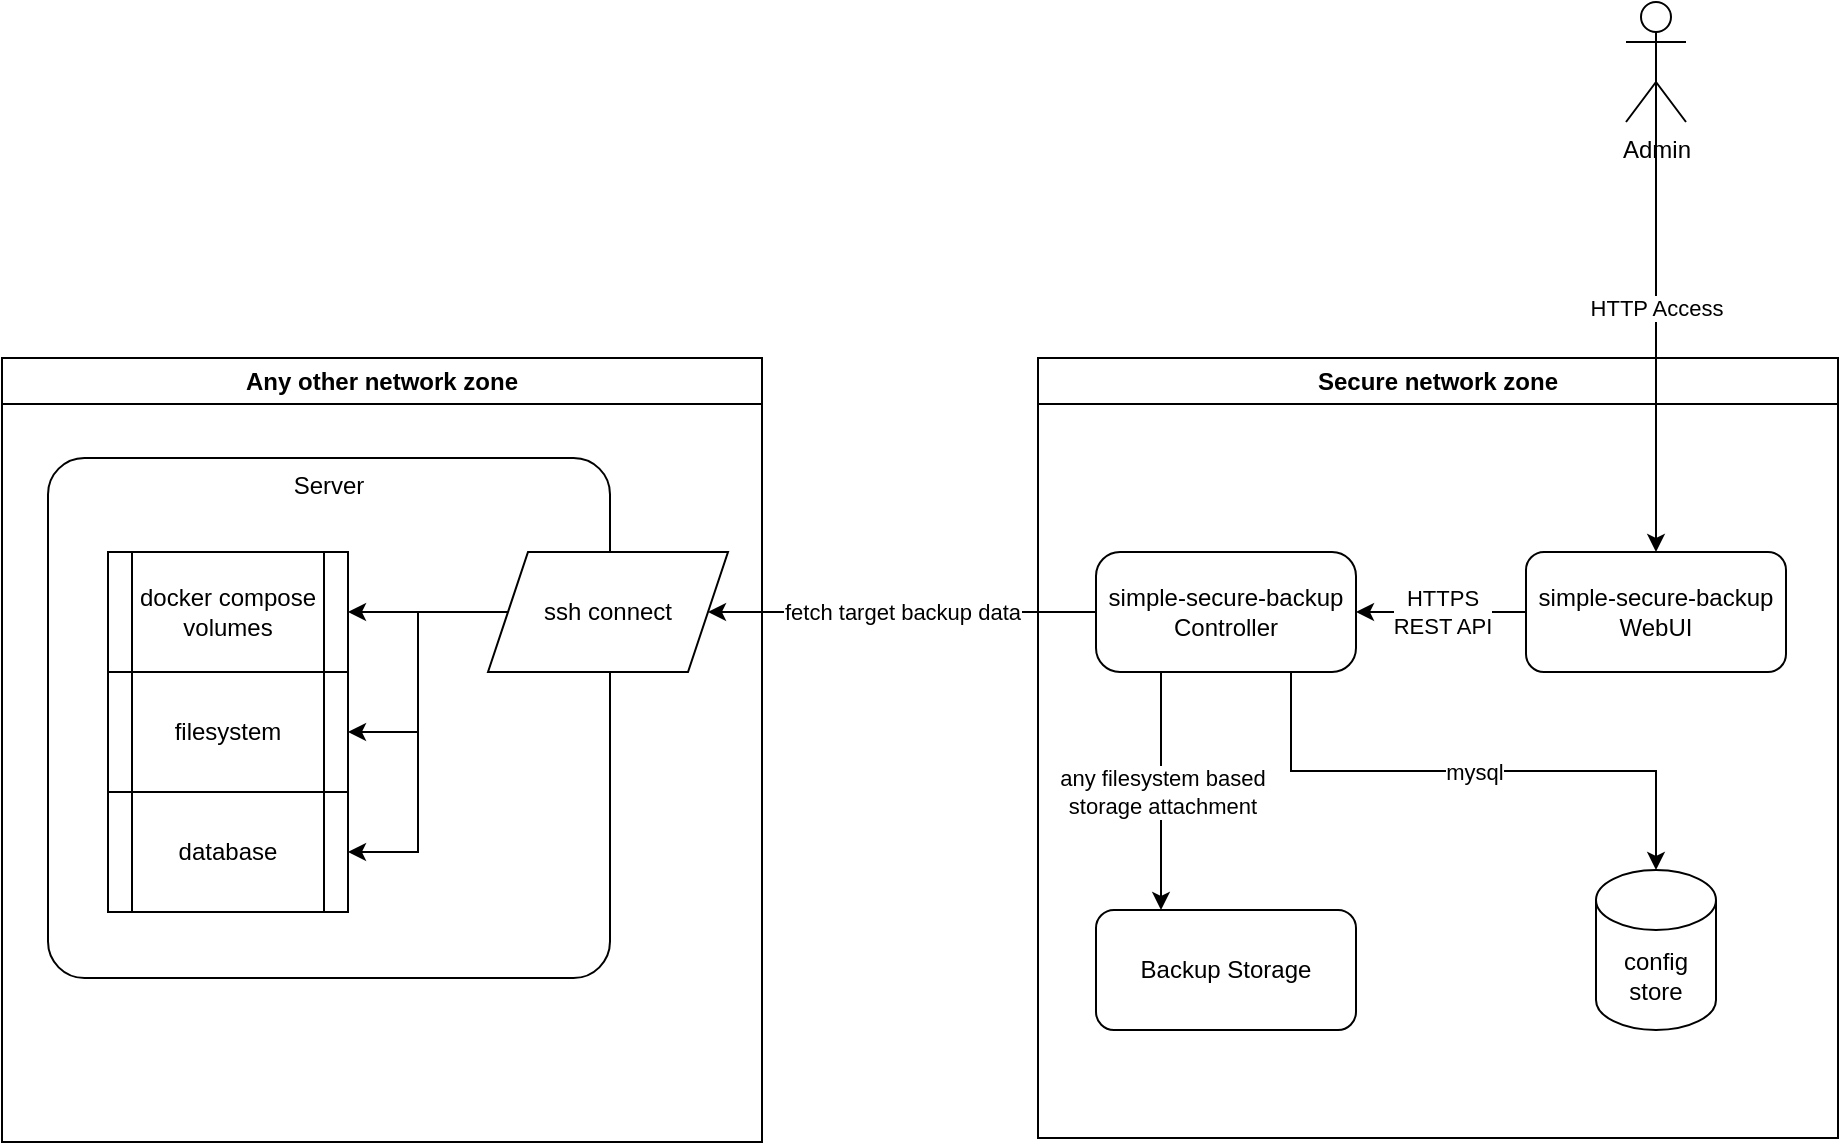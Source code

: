 <mxfile version="21.7.1" type="github">
  <diagram name="Seite-1" id="i9KQZ9D_89Ocbi1L_LJ9">
    <mxGraphModel dx="2261" dy="719" grid="1" gridSize="10" guides="1" tooltips="1" connect="1" arrows="1" fold="1" page="1" pageScale="1" pageWidth="827" pageHeight="1169" math="0" shadow="0">
      <root>
        <mxCell id="0" />
        <mxCell id="1" parent="0" />
        <mxCell id="nM1pig36FVvHw8UYPWbk-1" value="Secure network zone" style="swimlane;whiteSpace=wrap;html=1;" parent="1" vertex="1">
          <mxGeometry x="-262" y="248" width="400" height="390" as="geometry" />
        </mxCell>
        <mxCell id="nM1pig36FVvHw8UYPWbk-29" value="mysql" style="edgeStyle=orthogonalEdgeStyle;rounded=0;orthogonalLoop=1;jettySize=auto;html=1;exitX=0.75;exitY=1;exitDx=0;exitDy=0;" parent="nM1pig36FVvHw8UYPWbk-1" source="nM1pig36FVvHw8UYPWbk-2" target="nM1pig36FVvHw8UYPWbk-28" edge="1">
          <mxGeometry relative="1" as="geometry" />
        </mxCell>
        <mxCell id="nM1pig36FVvHw8UYPWbk-2" value="simple-secure-backup Controller" style="rounded=1;whiteSpace=wrap;html=1;arcSize=20;" parent="nM1pig36FVvHw8UYPWbk-1" vertex="1">
          <mxGeometry x="29" y="97" width="130" height="60" as="geometry" />
        </mxCell>
        <mxCell id="nM1pig36FVvHw8UYPWbk-3" value="Backup Storage" style="rounded=1;whiteSpace=wrap;html=1;rotation=0;" parent="nM1pig36FVvHw8UYPWbk-1" vertex="1">
          <mxGeometry x="29" y="276" width="130" height="60" as="geometry" />
        </mxCell>
        <mxCell id="nM1pig36FVvHw8UYPWbk-4" value="&lt;div&gt;any filesystem based&lt;/div&gt;&lt;div&gt;storage attachment&lt;br&gt;&lt;/div&gt;" style="endArrow=classic;html=1;rounded=0;entryX=0.25;entryY=0;entryDx=0;entryDy=0;exitX=0.25;exitY=1;exitDx=0;exitDy=0;" parent="nM1pig36FVvHw8UYPWbk-1" source="nM1pig36FVvHw8UYPWbk-2" target="nM1pig36FVvHw8UYPWbk-3" edge="1">
          <mxGeometry width="50" height="50" relative="1" as="geometry">
            <mxPoint x="-141" y="257" as="sourcePoint" />
            <mxPoint x="-91" y="207" as="targetPoint" />
          </mxGeometry>
        </mxCell>
        <mxCell id="nM1pig36FVvHw8UYPWbk-7" value="&lt;div&gt;HTTPS&lt;/div&gt;&lt;div&gt;REST API&lt;br&gt;&lt;/div&gt;" style="edgeStyle=orthogonalEdgeStyle;rounded=0;orthogonalLoop=1;jettySize=auto;html=1;exitX=0;exitY=0.5;exitDx=0;exitDy=0;entryX=1;entryY=0.5;entryDx=0;entryDy=0;" parent="nM1pig36FVvHw8UYPWbk-1" source="nM1pig36FVvHw8UYPWbk-5" target="nM1pig36FVvHw8UYPWbk-2" edge="1">
          <mxGeometry relative="1" as="geometry" />
        </mxCell>
        <mxCell id="nM1pig36FVvHw8UYPWbk-5" value="&lt;div&gt;simple-secure-backup&lt;/div&gt;&lt;div&gt;WebUI&lt;br&gt;&lt;/div&gt;" style="rounded=1;whiteSpace=wrap;html=1;" parent="nM1pig36FVvHw8UYPWbk-1" vertex="1">
          <mxGeometry x="244" y="97" width="130" height="60" as="geometry" />
        </mxCell>
        <mxCell id="nM1pig36FVvHw8UYPWbk-28" value="&lt;div&gt;config&lt;/div&gt;&lt;div&gt;store&lt;br&gt;&lt;/div&gt;" style="shape=cylinder3;whiteSpace=wrap;html=1;boundedLbl=1;backgroundOutline=1;size=15;" parent="nM1pig36FVvHw8UYPWbk-1" vertex="1">
          <mxGeometry x="279" y="256" width="60" height="80" as="geometry" />
        </mxCell>
        <mxCell id="nM1pig36FVvHw8UYPWbk-9" value="HTTP Access" style="edgeStyle=orthogonalEdgeStyle;rounded=0;orthogonalLoop=1;jettySize=auto;html=1;exitX=0.5;exitY=0.5;exitDx=0;exitDy=0;exitPerimeter=0;entryX=0.5;entryY=0;entryDx=0;entryDy=0;" parent="1" source="nM1pig36FVvHw8UYPWbk-8" target="nM1pig36FVvHw8UYPWbk-5" edge="1">
          <mxGeometry relative="1" as="geometry" />
        </mxCell>
        <mxCell id="nM1pig36FVvHw8UYPWbk-8" value="Admin" style="shape=umlActor;verticalLabelPosition=bottom;verticalAlign=top;html=1;outlineConnect=0;" parent="1" vertex="1">
          <mxGeometry x="32" y="70" width="30" height="60" as="geometry" />
        </mxCell>
        <mxCell id="nM1pig36FVvHw8UYPWbk-10" value="Any other network zone" style="swimlane;whiteSpace=wrap;html=1;" parent="1" vertex="1">
          <mxGeometry x="-780" y="248" width="380" height="392" as="geometry" />
        </mxCell>
        <mxCell id="nM1pig36FVvHw8UYPWbk-11" value="Server" style="rounded=1;whiteSpace=wrap;html=1;arcSize=7;verticalAlign=top;" parent="nM1pig36FVvHw8UYPWbk-10" vertex="1">
          <mxGeometry x="23" y="50" width="281" height="260" as="geometry" />
        </mxCell>
        <mxCell id="nM1pig36FVvHw8UYPWbk-17" value="&lt;div&gt;docker compose&lt;/div&gt;&lt;div&gt;volumes&lt;br&gt;&lt;/div&gt;" style="shape=process;whiteSpace=wrap;html=1;backgroundOutline=1;" parent="nM1pig36FVvHw8UYPWbk-10" vertex="1">
          <mxGeometry x="53" y="97" width="120" height="60" as="geometry" />
        </mxCell>
        <mxCell id="nM1pig36FVvHw8UYPWbk-19" value="filesystem" style="shape=process;whiteSpace=wrap;html=1;backgroundOutline=1;" parent="nM1pig36FVvHw8UYPWbk-10" vertex="1">
          <mxGeometry x="53" y="157" width="120" height="60" as="geometry" />
        </mxCell>
        <mxCell id="nM1pig36FVvHw8UYPWbk-20" value="database" style="shape=process;whiteSpace=wrap;html=1;backgroundOutline=1;" parent="nM1pig36FVvHw8UYPWbk-10" vertex="1">
          <mxGeometry x="53" y="217" width="120" height="60" as="geometry" />
        </mxCell>
        <mxCell id="nM1pig36FVvHw8UYPWbk-25" style="edgeStyle=orthogonalEdgeStyle;rounded=0;orthogonalLoop=1;jettySize=auto;html=1;exitX=0;exitY=0.5;exitDx=0;exitDy=0;entryX=1;entryY=0.5;entryDx=0;entryDy=0;" parent="nM1pig36FVvHw8UYPWbk-10" source="nM1pig36FVvHw8UYPWbk-23" target="nM1pig36FVvHw8UYPWbk-17" edge="1">
          <mxGeometry relative="1" as="geometry" />
        </mxCell>
        <mxCell id="nM1pig36FVvHw8UYPWbk-26" style="edgeStyle=orthogonalEdgeStyle;rounded=0;orthogonalLoop=1;jettySize=auto;html=1;exitX=0;exitY=0.5;exitDx=0;exitDy=0;entryX=1;entryY=0.5;entryDx=0;entryDy=0;" parent="nM1pig36FVvHw8UYPWbk-10" source="nM1pig36FVvHw8UYPWbk-23" target="nM1pig36FVvHw8UYPWbk-19" edge="1">
          <mxGeometry relative="1" as="geometry" />
        </mxCell>
        <mxCell id="nM1pig36FVvHw8UYPWbk-27" style="edgeStyle=orthogonalEdgeStyle;rounded=0;orthogonalLoop=1;jettySize=auto;html=1;exitX=0;exitY=0.5;exitDx=0;exitDy=0;entryX=1;entryY=0.5;entryDx=0;entryDy=0;" parent="nM1pig36FVvHw8UYPWbk-10" source="nM1pig36FVvHw8UYPWbk-23" target="nM1pig36FVvHw8UYPWbk-20" edge="1">
          <mxGeometry relative="1" as="geometry" />
        </mxCell>
        <mxCell id="nM1pig36FVvHw8UYPWbk-23" value="ssh connect" style="shape=parallelogram;perimeter=parallelogramPerimeter;whiteSpace=wrap;html=1;fixedSize=1;" parent="nM1pig36FVvHw8UYPWbk-10" vertex="1">
          <mxGeometry x="243" y="97" width="120" height="60" as="geometry" />
        </mxCell>
        <mxCell id="nM1pig36FVvHw8UYPWbk-24" value="fetch target backup data" style="edgeStyle=orthogonalEdgeStyle;rounded=0;orthogonalLoop=1;jettySize=auto;html=1;exitX=0;exitY=0.5;exitDx=0;exitDy=0;" parent="1" source="nM1pig36FVvHw8UYPWbk-2" target="nM1pig36FVvHw8UYPWbk-23" edge="1">
          <mxGeometry relative="1" as="geometry" />
        </mxCell>
      </root>
    </mxGraphModel>
  </diagram>
</mxfile>
